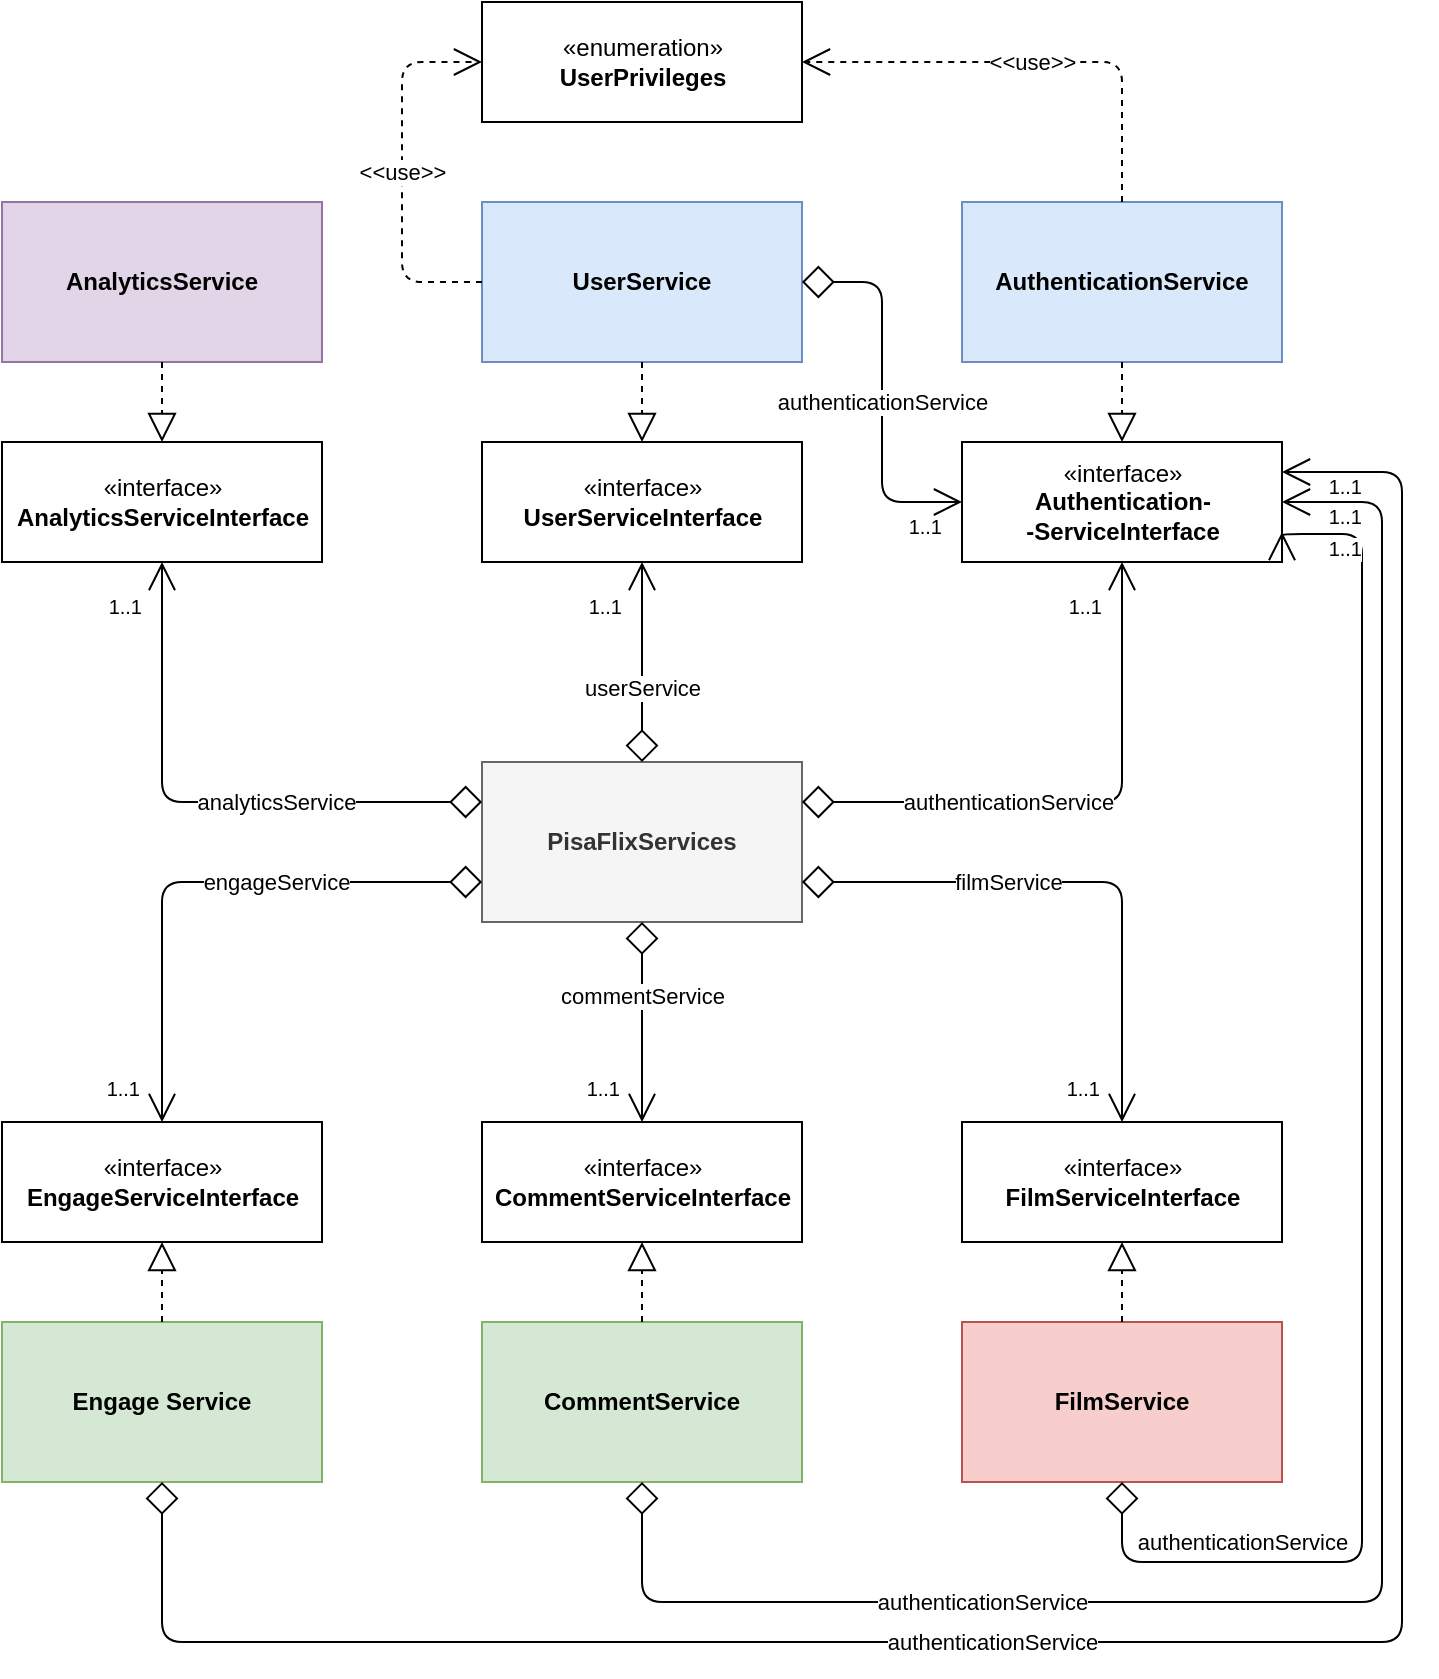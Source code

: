 <mxfile version="12.1.0" type="device" pages="1"><diagram id="Bxf1iPgv2D-pFVaHU1Q9" name="Pagina-1"><mxGraphModel dx="1526" dy="916" grid="1" gridSize="10" guides="1" tooltips="1" connect="1" arrows="1" fold="1" page="1" pageScale="1" pageWidth="827" pageHeight="1169" math="0" shadow="0"><root><mxCell id="0"/><mxCell id="1" parent="0"/><mxCell id="_HV-07A1a2tNtoVVZqGB-9" value="&lt;p style=&quot;margin: 0px ; margin-top: 4px ; text-align: center&quot;&gt;&lt;b&gt;&lt;br&gt;&lt;br&gt;AuthenticationService&lt;/b&gt;&lt;br&gt;&lt;/p&gt;" style="verticalAlign=top;align=left;overflow=fill;fontSize=12;fontFamily=Helvetica;html=1;fillColor=#dae8fc;strokeColor=#6c8ebf;" parent="1" vertex="1"><mxGeometry x="560" y="240" width="160" height="80" as="geometry"/></mxCell><mxCell id="_HV-07A1a2tNtoVVZqGB-10" value="«interface»&lt;br&gt;&lt;b&gt;AnalyticsServiceInterface&lt;/b&gt;" style="html=1;" parent="1" vertex="1"><mxGeometry x="80" y="360" width="160" height="60" as="geometry"/></mxCell><mxCell id="_HV-07A1a2tNtoVVZqGB-11" value="&lt;p style=&quot;margin: 0px ; margin-top: 4px ; text-align: center&quot;&gt;&lt;b&gt;&lt;br&gt;&lt;br&gt;UserService&lt;/b&gt;&lt;br&gt;&lt;/p&gt;" style="verticalAlign=top;align=left;overflow=fill;fontSize=12;fontFamily=Helvetica;html=1;fillColor=#dae8fc;strokeColor=#6c8ebf;" parent="1" vertex="1"><mxGeometry x="320" y="240" width="160" height="80" as="geometry"/></mxCell><mxCell id="_HV-07A1a2tNtoVVZqGB-12" value="&lt;p style=&quot;margin: 0px ; margin-top: 4px ; text-align: center&quot;&gt;&lt;b&gt;&lt;br&gt;&lt;br&gt;FilmService&lt;/b&gt;&lt;br&gt;&lt;/p&gt;" style="verticalAlign=top;align=left;overflow=fill;fontSize=12;fontFamily=Helvetica;html=1;fillColor=#f8cecc;strokeColor=#b85450;" parent="1" vertex="1"><mxGeometry x="560" y="800" width="160" height="80" as="geometry"/></mxCell><mxCell id="_HV-07A1a2tNtoVVZqGB-14" value="&lt;p style=&quot;margin: 4px 0px 0px&quot;&gt;&lt;b&gt;&lt;br&gt;&lt;br&gt;PisaFlixServices&lt;/b&gt;&lt;br&gt;&lt;/p&gt;" style="verticalAlign=top;align=center;overflow=fill;fontSize=12;fontFamily=Helvetica;html=1;fillColor=#f5f5f5;strokeColor=#666666;fontColor=#333333;" parent="1" vertex="1"><mxGeometry x="320" y="520" width="160" height="80" as="geometry"/></mxCell><mxCell id="_HV-07A1a2tNtoVVZqGB-24" value="«interface»&lt;br&gt;&lt;b&gt;Engage&lt;/b&gt;&lt;b&gt;ServiceInterface&lt;/b&gt;" style="html=1;" parent="1" vertex="1"><mxGeometry x="80" y="700" width="160" height="60" as="geometry"/></mxCell><mxCell id="_HV-07A1a2tNtoVVZqGB-25" value="&lt;p style=&quot;margin: 0px ; margin-top: 4px ; text-align: center&quot;&gt;&lt;b&gt;&lt;br&gt;&lt;br&gt;&lt;/b&gt;&lt;b&gt;AnalyticsService&lt;/b&gt;&lt;br&gt;&lt;/p&gt;" style="verticalAlign=top;align=left;overflow=fill;fontSize=12;fontFamily=Helvetica;html=1;fillColor=#e1d5e7;strokeColor=#9673a6;" parent="1" vertex="1"><mxGeometry x="80" y="240" width="160" height="80" as="geometry"/></mxCell><mxCell id="_HV-07A1a2tNtoVVZqGB-26" value="«interface»&lt;br&gt;&lt;b&gt;CommentServiceInterface&lt;/b&gt;" style="html=1;" parent="1" vertex="1"><mxGeometry x="320" y="700" width="160" height="60" as="geometry"/></mxCell><mxCell id="_HV-07A1a2tNtoVVZqGB-29" value="&lt;p style=&quot;margin: 0px ; margin-top: 4px ; text-align: center&quot;&gt;&lt;b&gt;&lt;br&gt;&lt;br&gt;CommentService&lt;/b&gt;&lt;br&gt;&lt;/p&gt;" style="verticalAlign=top;align=left;overflow=fill;fontSize=12;fontFamily=Helvetica;html=1;fillColor=#d5e8d4;strokeColor=#82b366;" parent="1" vertex="1"><mxGeometry x="320" y="800" width="160" height="80" as="geometry"/></mxCell><mxCell id="_HV-07A1a2tNtoVVZqGB-30" value="«enumeration»&lt;br&gt;&lt;b&gt;UserPrivileges&lt;/b&gt;" style="html=1;" parent="1" vertex="1"><mxGeometry x="320" y="140" width="160" height="60" as="geometry"/></mxCell><mxCell id="_HV-07A1a2tNtoVVZqGB-31" value="«interface»&lt;br&gt;&lt;b&gt;Authentication-&lt;br&gt;-ServiceInterface&lt;/b&gt;" style="html=1;" parent="1" vertex="1"><mxGeometry x="560" y="360" width="160" height="60" as="geometry"/></mxCell><mxCell id="_HV-07A1a2tNtoVVZqGB-32" value="«interface»&lt;br&gt;&lt;b&gt;FilmServiceInterface&lt;/b&gt;" style="html=1;" parent="1" vertex="1"><mxGeometry x="560" y="700" width="160" height="60" as="geometry"/></mxCell><mxCell id="_HV-07A1a2tNtoVVZqGB-35" value="«interface»&lt;br&gt;&lt;b&gt;UserServiceInterface&lt;/b&gt;" style="html=1;" parent="1" vertex="1"><mxGeometry x="320" y="360" width="160" height="60" as="geometry"/></mxCell><mxCell id="_HV-07A1a2tNtoVVZqGB-36" value="&lt;p style=&quot;margin: 0px ; margin-top: 4px ; text-align: center&quot;&gt;&lt;b&gt;&lt;br&gt;&lt;br&gt;Engage Service&lt;/b&gt;&lt;br&gt;&lt;/p&gt;" style="verticalAlign=top;align=left;overflow=fill;fontSize=12;fontFamily=Helvetica;html=1;fillColor=#d5e8d4;strokeColor=#82b366;" parent="1" vertex="1"><mxGeometry x="80" y="800" width="160" height="80" as="geometry"/></mxCell><mxCell id="_HV-07A1a2tNtoVVZqGB-39" value="" style="endArrow=block;dashed=1;endFill=0;endSize=12;html=1;entryX=0.5;entryY=1;entryDx=0;entryDy=0;exitX=0.5;exitY=0;exitDx=0;exitDy=0;" parent="1" source="_HV-07A1a2tNtoVVZqGB-36" target="_HV-07A1a2tNtoVVZqGB-24" edge="1"><mxGeometry width="160" relative="1" as="geometry"><mxPoint x="220" y="780" as="sourcePoint"/><mxPoint x="240" y="900" as="targetPoint"/></mxGeometry></mxCell><mxCell id="_HV-07A1a2tNtoVVZqGB-45" value="engageService" style="endArrow=open;html=1;endSize=12;startArrow=diamond;startSize=14;startFill=0;edgeStyle=orthogonalEdgeStyle;exitX=0;exitY=0.75;exitDx=0;exitDy=0;entryX=0.5;entryY=0;entryDx=0;entryDy=0;" parent="1" source="_HV-07A1a2tNtoVVZqGB-14" target="_HV-07A1a2tNtoVVZqGB-24" edge="1"><mxGeometry x="-0.264" relative="1" as="geometry"><mxPoint x="90.353" y="849.706" as="sourcePoint"/><mxPoint x="90.353" y="400.294" as="targetPoint"/><Array as="points"><mxPoint x="160" y="580"/></Array><mxPoint as="offset"/></mxGeometry></mxCell><mxCell id="_HV-07A1a2tNtoVVZqGB-46" value="" style="resizable=0;html=1;align=left;verticalAlign=top;labelBackgroundColor=#ffffff;fontSize=10;" parent="_HV-07A1a2tNtoVVZqGB-45" connectable="0" vertex="1"><mxGeometry x="-1" relative="1" as="geometry"/></mxCell><mxCell id="_HV-07A1a2tNtoVVZqGB-47" value="1..1" style="resizable=0;html=1;align=right;verticalAlign=top;labelBackgroundColor=#ffffff;fontSize=10;" parent="_HV-07A1a2tNtoVVZqGB-45" connectable="0" vertex="1"><mxGeometry x="1" relative="1" as="geometry"><mxPoint x="-10.5" y="-29.5" as="offset"/></mxGeometry></mxCell><mxCell id="_HV-07A1a2tNtoVVZqGB-48" value="" style="endArrow=block;dashed=1;endFill=0;endSize=12;html=1;entryX=0.5;entryY=1;entryDx=0;entryDy=0;exitX=0.5;exitY=0;exitDx=0;exitDy=0;" parent="1" source="_HV-07A1a2tNtoVVZqGB-29" target="_HV-07A1a2tNtoVVZqGB-26" edge="1"><mxGeometry width="160" relative="1" as="geometry"><mxPoint x="170.0" y="810" as="sourcePoint"/><mxPoint x="170.0" y="770" as="targetPoint"/></mxGeometry></mxCell><mxCell id="_HV-07A1a2tNtoVVZqGB-52" value="commentService" style="endArrow=open;html=1;endSize=12;startArrow=diamond;startSize=14;startFill=0;edgeStyle=orthogonalEdgeStyle;exitX=0.5;exitY=1;exitDx=0;exitDy=0;entryX=0.5;entryY=0;entryDx=0;entryDy=0;" parent="1" source="_HV-07A1a2tNtoVVZqGB-14" target="_HV-07A1a2tNtoVVZqGB-26" edge="1"><mxGeometry x="-0.264" relative="1" as="geometry"><mxPoint x="329.857" y="569.714" as="sourcePoint"/><mxPoint x="169.857" y="709.714" as="targetPoint"/><Array as="points"><mxPoint x="400" y="670"/><mxPoint x="400" y="670"/></Array><mxPoint as="offset"/></mxGeometry></mxCell><mxCell id="_HV-07A1a2tNtoVVZqGB-53" value="" style="resizable=0;html=1;align=left;verticalAlign=top;labelBackgroundColor=#ffffff;fontSize=10;" parent="_HV-07A1a2tNtoVVZqGB-52" connectable="0" vertex="1"><mxGeometry x="-1" relative="1" as="geometry"/></mxCell><mxCell id="_HV-07A1a2tNtoVVZqGB-54" value="1..1" style="resizable=0;html=1;align=right;verticalAlign=top;labelBackgroundColor=#ffffff;fontSize=10;" parent="_HV-07A1a2tNtoVVZqGB-52" connectable="0" vertex="1"><mxGeometry x="1" relative="1" as="geometry"><mxPoint x="-10.5" y="-29.5" as="offset"/></mxGeometry></mxCell><mxCell id="_HV-07A1a2tNtoVVZqGB-55" value="filmService" style="endArrow=open;html=1;endSize=12;startArrow=diamond;startSize=14;startFill=0;edgeStyle=orthogonalEdgeStyle;exitX=1;exitY=0.75;exitDx=0;exitDy=0;entryX=0.5;entryY=0;entryDx=0;entryDy=0;" parent="1" source="_HV-07A1a2tNtoVVZqGB-14" target="_HV-07A1a2tNtoVVZqGB-32" edge="1"><mxGeometry x="-0.264" relative="1" as="geometry"><mxPoint x="410" y="610.167" as="sourcePoint"/><mxPoint x="410" y="710.167" as="targetPoint"/><Array as="points"><mxPoint x="640" y="580"/></Array><mxPoint as="offset"/></mxGeometry></mxCell><mxCell id="_HV-07A1a2tNtoVVZqGB-56" value="" style="resizable=0;html=1;align=left;verticalAlign=top;labelBackgroundColor=#ffffff;fontSize=10;" parent="_HV-07A1a2tNtoVVZqGB-55" connectable="0" vertex="1"><mxGeometry x="-1" relative="1" as="geometry"/></mxCell><mxCell id="_HV-07A1a2tNtoVVZqGB-57" value="1..1" style="resizable=0;html=1;align=right;verticalAlign=top;labelBackgroundColor=#ffffff;fontSize=10;" parent="_HV-07A1a2tNtoVVZqGB-55" connectable="0" vertex="1"><mxGeometry x="1" relative="1" as="geometry"><mxPoint x="-10.5" y="-29.5" as="offset"/></mxGeometry></mxCell><mxCell id="_HV-07A1a2tNtoVVZqGB-58" value="" style="endArrow=block;dashed=1;endFill=0;endSize=12;html=1;entryX=0.5;entryY=1;entryDx=0;entryDy=0;exitX=0.5;exitY=0;exitDx=0;exitDy=0;" parent="1" source="_HV-07A1a2tNtoVVZqGB-12" target="_HV-07A1a2tNtoVVZqGB-32" edge="1"><mxGeometry width="160" relative="1" as="geometry"><mxPoint x="410" y="810.0" as="sourcePoint"/><mxPoint x="410" y="770.0" as="targetPoint"/></mxGeometry></mxCell><mxCell id="_HV-07A1a2tNtoVVZqGB-59" value="" style="endArrow=block;dashed=1;endFill=0;endSize=12;html=1;entryX=0.5;entryY=0;entryDx=0;entryDy=0;exitX=0.5;exitY=1;exitDx=0;exitDy=0;" parent="1" source="_HV-07A1a2tNtoVVZqGB-9" target="_HV-07A1a2tNtoVVZqGB-31" edge="1"><mxGeometry width="160" relative="1" as="geometry"><mxPoint x="410" y="810.0" as="sourcePoint"/><mxPoint x="410" y="770.0" as="targetPoint"/></mxGeometry></mxCell><mxCell id="_HV-07A1a2tNtoVVZqGB-60" value="" style="endArrow=block;dashed=1;endFill=0;endSize=12;html=1;entryX=0.5;entryY=0;entryDx=0;entryDy=0;exitX=0.5;exitY=1;exitDx=0;exitDy=0;" parent="1" source="_HV-07A1a2tNtoVVZqGB-11" target="_HV-07A1a2tNtoVVZqGB-35" edge="1"><mxGeometry width="160" relative="1" as="geometry"><mxPoint x="650" y="330" as="sourcePoint"/><mxPoint x="650" y="370" as="targetPoint"/></mxGeometry></mxCell><mxCell id="_HV-07A1a2tNtoVVZqGB-61" value="" style="endArrow=block;dashed=1;endFill=0;endSize=12;html=1;entryX=0.5;entryY=0;entryDx=0;entryDy=0;exitX=0.5;exitY=1;exitDx=0;exitDy=0;" parent="1" source="_HV-07A1a2tNtoVVZqGB-25" target="_HV-07A1a2tNtoVVZqGB-10" edge="1"><mxGeometry width="160" relative="1" as="geometry"><mxPoint x="410" y="330" as="sourcePoint"/><mxPoint x="410" y="370" as="targetPoint"/></mxGeometry></mxCell><mxCell id="_HV-07A1a2tNtoVVZqGB-62" value="analyticsService" style="endArrow=open;html=1;endSize=12;startArrow=diamond;startSize=14;startFill=0;edgeStyle=orthogonalEdgeStyle;exitX=0;exitY=0.25;exitDx=0;exitDy=0;entryX=0.5;entryY=1;entryDx=0;entryDy=0;" parent="1" source="_HV-07A1a2tNtoVVZqGB-14" target="_HV-07A1a2tNtoVVZqGB-10" edge="1"><mxGeometry x="-0.264" relative="1" as="geometry"><mxPoint x="330" y="590.167" as="sourcePoint"/><mxPoint x="170" y="710.167" as="targetPoint"/><Array as="points"><mxPoint x="160" y="540"/></Array><mxPoint as="offset"/></mxGeometry></mxCell><mxCell id="_HV-07A1a2tNtoVVZqGB-63" value="" style="resizable=0;html=1;align=left;verticalAlign=top;labelBackgroundColor=#ffffff;fontSize=10;" parent="_HV-07A1a2tNtoVVZqGB-62" connectable="0" vertex="1"><mxGeometry x="-1" relative="1" as="geometry"/></mxCell><mxCell id="_HV-07A1a2tNtoVVZqGB-64" value="1..1" style="resizable=0;html=1;align=right;verticalAlign=top;labelBackgroundColor=#ffffff;fontSize=10;" parent="_HV-07A1a2tNtoVVZqGB-62" connectable="0" vertex="1"><mxGeometry x="1" relative="1" as="geometry"><mxPoint x="-10" y="10" as="offset"/></mxGeometry></mxCell><mxCell id="_HV-07A1a2tNtoVVZqGB-66" value="userService" style="endArrow=open;html=1;endSize=12;startArrow=diamond;startSize=14;startFill=0;edgeStyle=orthogonalEdgeStyle;exitX=0.5;exitY=0;exitDx=0;exitDy=0;entryX=0.5;entryY=1;entryDx=0;entryDy=0;" parent="1" source="_HV-07A1a2tNtoVVZqGB-14" target="_HV-07A1a2tNtoVVZqGB-35" edge="1"><mxGeometry x="-0.264" relative="1" as="geometry"><mxPoint x="330" y="550.167" as="sourcePoint"/><mxPoint x="170" y="430.167" as="targetPoint"/><Array as="points"><mxPoint x="400" y="450"/><mxPoint x="400" y="450"/></Array><mxPoint as="offset"/></mxGeometry></mxCell><mxCell id="_HV-07A1a2tNtoVVZqGB-67" value="" style="resizable=0;html=1;align=left;verticalAlign=top;labelBackgroundColor=#ffffff;fontSize=10;" parent="_HV-07A1a2tNtoVVZqGB-66" connectable="0" vertex="1"><mxGeometry x="-1" relative="1" as="geometry"/></mxCell><mxCell id="_HV-07A1a2tNtoVVZqGB-68" value="1..1" style="resizable=0;html=1;align=right;verticalAlign=top;labelBackgroundColor=#ffffff;fontSize=10;" parent="_HV-07A1a2tNtoVVZqGB-66" connectable="0" vertex="1"><mxGeometry x="1" relative="1" as="geometry"><mxPoint x="-10" y="10" as="offset"/></mxGeometry></mxCell><mxCell id="_HV-07A1a2tNtoVVZqGB-69" value="authenticationService" style="endArrow=open;html=1;endSize=12;startArrow=diamond;startSize=14;startFill=0;edgeStyle=orthogonalEdgeStyle;exitX=1;exitY=0.25;exitDx=0;exitDy=0;entryX=0.5;entryY=1;entryDx=0;entryDy=0;" parent="1" source="_HV-07A1a2tNtoVVZqGB-14" target="_HV-07A1a2tNtoVVZqGB-31" edge="1"><mxGeometry x="-0.264" relative="1" as="geometry"><mxPoint x="410" y="530" as="sourcePoint"/><mxPoint x="410" y="430" as="targetPoint"/><Array as="points"><mxPoint x="640" y="540"/></Array><mxPoint as="offset"/></mxGeometry></mxCell><mxCell id="_HV-07A1a2tNtoVVZqGB-70" value="" style="resizable=0;html=1;align=left;verticalAlign=top;labelBackgroundColor=#ffffff;fontSize=10;" parent="_HV-07A1a2tNtoVVZqGB-69" connectable="0" vertex="1"><mxGeometry x="-1" relative="1" as="geometry"/></mxCell><mxCell id="_HV-07A1a2tNtoVVZqGB-71" value="1..1" style="resizable=0;html=1;align=right;verticalAlign=top;labelBackgroundColor=#ffffff;fontSize=10;" parent="_HV-07A1a2tNtoVVZqGB-69" connectable="0" vertex="1"><mxGeometry x="1" relative="1" as="geometry"><mxPoint x="-10" y="10" as="offset"/></mxGeometry></mxCell><mxCell id="_HV-07A1a2tNtoVVZqGB-72" value="&amp;lt;&amp;lt;use&amp;gt;&amp;gt;" style="endArrow=open;endSize=12;dashed=1;html=1;exitX=0;exitY=0.5;exitDx=0;exitDy=0;entryX=0;entryY=0.5;entryDx=0;entryDy=0;" parent="1" target="_HV-07A1a2tNtoVVZqGB-30" edge="1" source="_HV-07A1a2tNtoVVZqGB-11"><mxGeometry width="160" relative="1" as="geometry"><mxPoint x="140" y="50" as="sourcePoint"/><mxPoint x="240" y="50" as="targetPoint"/><Array as="points"><mxPoint x="280" y="280"/><mxPoint x="280" y="170"/></Array></mxGeometry></mxCell><mxCell id="Enz0W0J7T-93WjIaRh04-6" value="authenticationService" style="endArrow=open;html=1;endSize=12;startArrow=diamond;startSize=14;startFill=0;edgeStyle=orthogonalEdgeStyle;exitX=0.5;exitY=1;exitDx=0;exitDy=0;entryX=1;entryY=0.25;entryDx=0;entryDy=0;" edge="1" parent="1" source="_HV-07A1a2tNtoVVZqGB-36" target="_HV-07A1a2tNtoVVZqGB-31"><mxGeometry x="-0.264" relative="1" as="geometry"><mxPoint x="489.571" y="550.286" as="sourcePoint"/><mxPoint x="649.571" y="430.286" as="targetPoint"/><Array as="points"><mxPoint x="160" y="960"/><mxPoint x="780" y="960"/><mxPoint x="780" y="375"/></Array><mxPoint as="offset"/></mxGeometry></mxCell><mxCell id="Enz0W0J7T-93WjIaRh04-7" value="" style="resizable=0;html=1;align=left;verticalAlign=top;labelBackgroundColor=#ffffff;fontSize=10;" connectable="0" vertex="1" parent="Enz0W0J7T-93WjIaRh04-6"><mxGeometry x="-1" relative="1" as="geometry"/></mxCell><mxCell id="Enz0W0J7T-93WjIaRh04-8" value="1..1" style="resizable=0;html=1;align=right;verticalAlign=top;labelBackgroundColor=#ffffff;fontSize=10;" connectable="0" vertex="1" parent="Enz0W0J7T-93WjIaRh04-6"><mxGeometry x="1" relative="1" as="geometry"><mxPoint x="40" y="-5" as="offset"/></mxGeometry></mxCell><mxCell id="Enz0W0J7T-93WjIaRh04-9" value="authenticationService" style="endArrow=open;html=1;endSize=12;startArrow=diamond;startSize=14;startFill=0;edgeStyle=orthogonalEdgeStyle;exitX=0.5;exitY=1;exitDx=0;exitDy=0;entryX=1;entryY=0.75;entryDx=0;entryDy=0;" edge="1" parent="1" source="_HV-07A1a2tNtoVVZqGB-12" target="_HV-07A1a2tNtoVVZqGB-31"><mxGeometry x="-0.72" y="10" relative="1" as="geometry"><mxPoint x="169.765" y="889.706" as="sourcePoint"/><mxPoint x="729.765" y="385" as="targetPoint"/><Array as="points"><mxPoint x="640" y="920"/><mxPoint x="760" y="920"/><mxPoint x="760" y="406"/></Array><mxPoint as="offset"/></mxGeometry></mxCell><mxCell id="Enz0W0J7T-93WjIaRh04-11" value="1..1" style="resizable=0;html=1;align=right;verticalAlign=top;labelBackgroundColor=#ffffff;fontSize=10;" connectable="0" vertex="1" parent="Enz0W0J7T-93WjIaRh04-9"><mxGeometry x="1" relative="1" as="geometry"><mxPoint x="40" y="-4" as="offset"/></mxGeometry></mxCell><mxCell id="Enz0W0J7T-93WjIaRh04-10" value="" style="resizable=0;html=1;align=left;verticalAlign=top;labelBackgroundColor=#ffffff;fontSize=10;" connectable="0" vertex="1" parent="Enz0W0J7T-93WjIaRh04-9"><mxGeometry x="-1" relative="1" as="geometry"/></mxCell><mxCell id="Enz0W0J7T-93WjIaRh04-12" value="authenticationService" style="endArrow=open;html=1;endSize=12;startArrow=diamond;startSize=14;startFill=0;edgeStyle=orthogonalEdgeStyle;exitX=0.5;exitY=1;exitDx=0;exitDy=0;entryX=1;entryY=0.5;entryDx=0;entryDy=0;" edge="1" parent="1" source="_HV-07A1a2tNtoVVZqGB-29" target="_HV-07A1a2tNtoVVZqGB-31"><mxGeometry x="-0.553" relative="1" as="geometry"><mxPoint x="649.571" y="890.286" as="sourcePoint"/><mxPoint x="729.571" y="414.571" as="targetPoint"/><Array as="points"><mxPoint x="400" y="940"/><mxPoint x="770" y="940"/><mxPoint x="770" y="390"/></Array><mxPoint as="offset"/></mxGeometry></mxCell><mxCell id="Enz0W0J7T-93WjIaRh04-13" value="" style="resizable=0;html=1;align=left;verticalAlign=top;labelBackgroundColor=#ffffff;fontSize=10;" connectable="0" vertex="1" parent="Enz0W0J7T-93WjIaRh04-12"><mxGeometry x="-1" relative="1" as="geometry"/></mxCell><mxCell id="Enz0W0J7T-93WjIaRh04-14" value="1..1" style="resizable=0;html=1;align=right;verticalAlign=top;labelBackgroundColor=#ffffff;fontSize=10;" connectable="0" vertex="1" parent="Enz0W0J7T-93WjIaRh04-12"><mxGeometry x="1" relative="1" as="geometry"><mxPoint x="40" y="-5" as="offset"/></mxGeometry></mxCell><mxCell id="Enz0W0J7T-93WjIaRh04-17" value="authenticationService" style="endArrow=open;html=1;endSize=12;startArrow=diamond;startSize=14;startFill=0;edgeStyle=orthogonalEdgeStyle;exitX=1;exitY=0.5;exitDx=0;exitDy=0;entryX=0;entryY=0.5;entryDx=0;entryDy=0;" edge="1" parent="1" source="_HV-07A1a2tNtoVVZqGB-11" target="_HV-07A1a2tNtoVVZqGB-31"><mxGeometry x="0.051" relative="1" as="geometry"><mxPoint x="489.714" y="550.286" as="sourcePoint"/><mxPoint x="649.714" y="430.286" as="targetPoint"/><Array as="points"/><mxPoint as="offset"/></mxGeometry></mxCell><mxCell id="Enz0W0J7T-93WjIaRh04-18" value="" style="resizable=0;html=1;align=left;verticalAlign=top;labelBackgroundColor=#ffffff;fontSize=10;" connectable="0" vertex="1" parent="Enz0W0J7T-93WjIaRh04-17"><mxGeometry x="-1" relative="1" as="geometry"/></mxCell><mxCell id="Enz0W0J7T-93WjIaRh04-19" value="1..1" style="resizable=0;html=1;align=right;verticalAlign=top;labelBackgroundColor=#ffffff;fontSize=10;" connectable="0" vertex="1" parent="Enz0W0J7T-93WjIaRh04-17"><mxGeometry x="1" relative="1" as="geometry"><mxPoint x="-10" as="offset"/></mxGeometry></mxCell><mxCell id="Enz0W0J7T-93WjIaRh04-20" value="&amp;lt;&amp;lt;use&amp;gt;&amp;gt;" style="endArrow=open;endSize=12;dashed=1;html=1;exitX=0.5;exitY=0;exitDx=0;exitDy=0;entryX=1;entryY=0.5;entryDx=0;entryDy=0;" edge="1" parent="1" source="_HV-07A1a2tNtoVVZqGB-9" target="_HV-07A1a2tNtoVVZqGB-30"><mxGeometry width="160" relative="1" as="geometry"><mxPoint x="330" y="290" as="sourcePoint"/><mxPoint x="330" y="180" as="targetPoint"/><Array as="points"><mxPoint x="640" y="170"/></Array></mxGeometry></mxCell></root></mxGraphModel></diagram></mxfile>